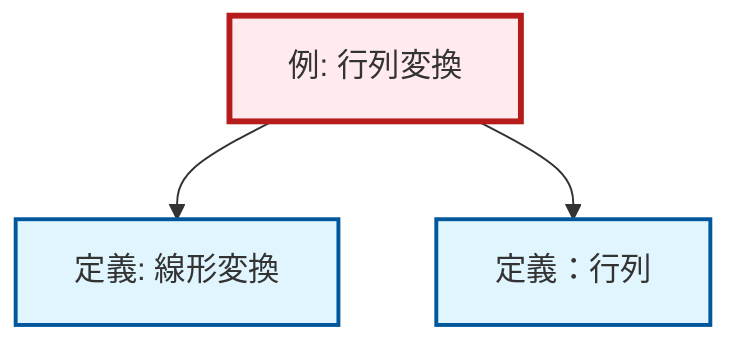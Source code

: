 graph TD
    classDef definition fill:#e1f5fe,stroke:#01579b,stroke-width:2px
    classDef theorem fill:#f3e5f5,stroke:#4a148c,stroke-width:2px
    classDef axiom fill:#fff3e0,stroke:#e65100,stroke-width:2px
    classDef example fill:#e8f5e9,stroke:#1b5e20,stroke-width:2px
    classDef current fill:#ffebee,stroke:#b71c1c,stroke-width:3px
    ex-matrix-transformation["例: 行列変換"]:::example
    def-linear-transformation["定義: 線形変換"]:::definition
    def-matrix["定義：行列"]:::definition
    ex-matrix-transformation --> def-linear-transformation
    ex-matrix-transformation --> def-matrix
    class ex-matrix-transformation current